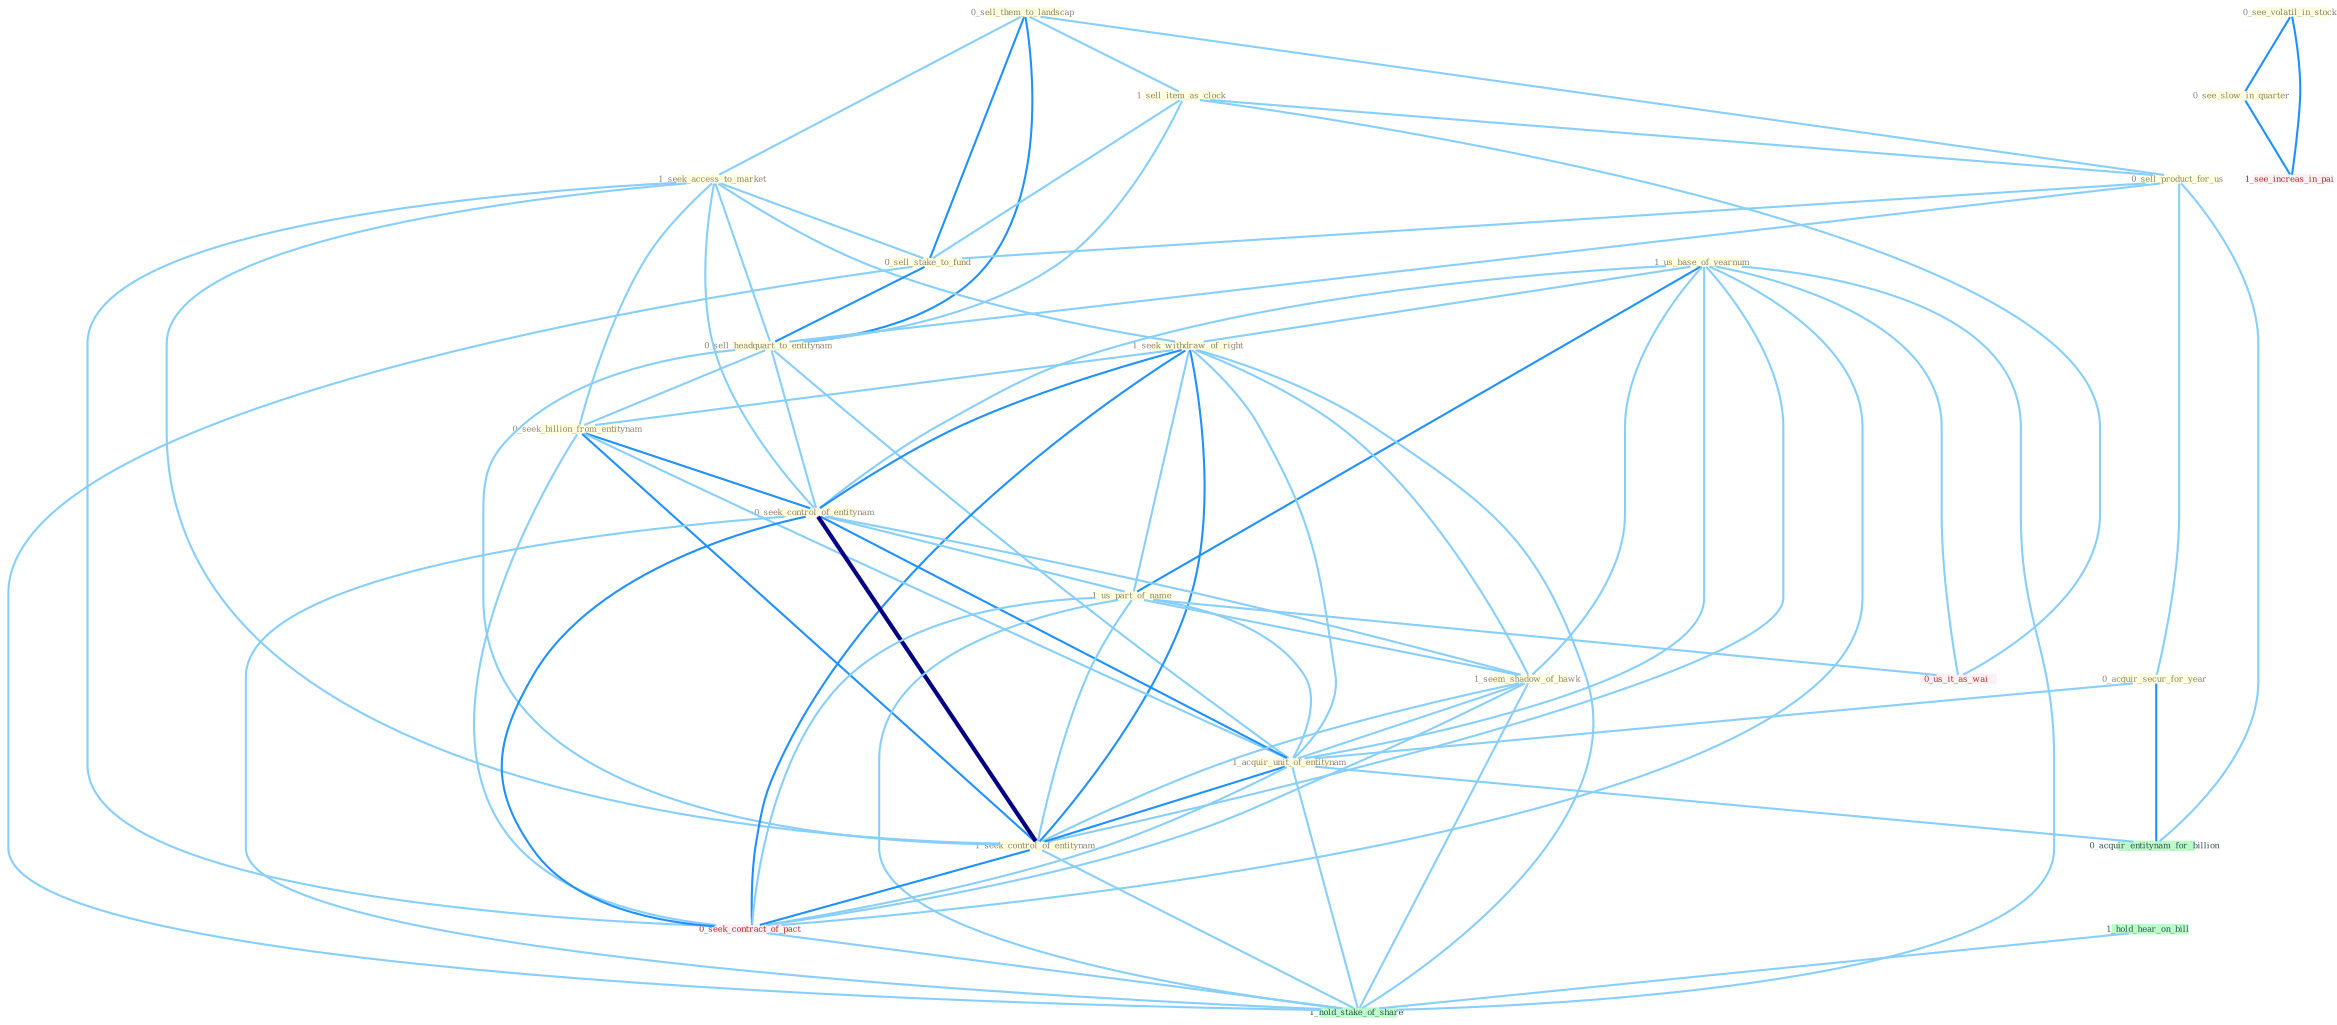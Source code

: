 Graph G{ 
    node
    [shape=polygon,style=filled,width=.5,height=.06,color="#BDFCC9",fixedsize=true,fontsize=4,
    fontcolor="#2f4f4f"];
    {node
    [color="#ffffe0", fontcolor="#8b7d6b"] "0_sell_them_to_landscap " "1_seek_access_to_market " "1_sell_item_as_clock " "0_sell_product_for_us " "0_sell_stake_to_fund " "1_us_base_of_yearnum " "0_sell_headquart_to_entitynam " "1_seek_withdraw_of_right " "0_seek_billion_from_entitynam " "0_seek_control_of_entitynam " "1_us_part_of_name " "0_acquir_secur_for_year " "1_seem_shadow_of_hawk " "0_see_volatil_in_stock " "0_see_slow_in_quarter " "1_acquir_unit_of_entitynam " "1_seek_control_of_entitynam "}
{node [color="#fff0f5", fontcolor="#b22222"] "0_seek_contract_of_pact " "0_us_it_as_wai " "1_see_increas_in_pai "}
edge [color="#B0E2FF"];

	"0_sell_them_to_landscap " -- "1_seek_access_to_market " [w="1", color="#87cefa" ];
	"0_sell_them_to_landscap " -- "1_sell_item_as_clock " [w="1", color="#87cefa" ];
	"0_sell_them_to_landscap " -- "0_sell_product_for_us " [w="1", color="#87cefa" ];
	"0_sell_them_to_landscap " -- "0_sell_stake_to_fund " [w="2", color="#1e90ff" , len=0.8];
	"0_sell_them_to_landscap " -- "0_sell_headquart_to_entitynam " [w="2", color="#1e90ff" , len=0.8];
	"1_seek_access_to_market " -- "0_sell_stake_to_fund " [w="1", color="#87cefa" ];
	"1_seek_access_to_market " -- "0_sell_headquart_to_entitynam " [w="1", color="#87cefa" ];
	"1_seek_access_to_market " -- "1_seek_withdraw_of_right " [w="1", color="#87cefa" ];
	"1_seek_access_to_market " -- "0_seek_billion_from_entitynam " [w="1", color="#87cefa" ];
	"1_seek_access_to_market " -- "0_seek_control_of_entitynam " [w="1", color="#87cefa" ];
	"1_seek_access_to_market " -- "1_seek_control_of_entitynam " [w="1", color="#87cefa" ];
	"1_seek_access_to_market " -- "0_seek_contract_of_pact " [w="1", color="#87cefa" ];
	"1_sell_item_as_clock " -- "0_sell_product_for_us " [w="1", color="#87cefa" ];
	"1_sell_item_as_clock " -- "0_sell_stake_to_fund " [w="1", color="#87cefa" ];
	"1_sell_item_as_clock " -- "0_sell_headquart_to_entitynam " [w="1", color="#87cefa" ];
	"1_sell_item_as_clock " -- "0_us_it_as_wai " [w="1", color="#87cefa" ];
	"0_sell_product_for_us " -- "0_sell_stake_to_fund " [w="1", color="#87cefa" ];
	"0_sell_product_for_us " -- "0_sell_headquart_to_entitynam " [w="1", color="#87cefa" ];
	"0_sell_product_for_us " -- "0_acquir_secur_for_year " [w="1", color="#87cefa" ];
	"0_sell_product_for_us " -- "0_acquir_entitynam_for_billion " [w="1", color="#87cefa" ];
	"0_sell_stake_to_fund " -- "0_sell_headquart_to_entitynam " [w="2", color="#1e90ff" , len=0.8];
	"0_sell_stake_to_fund " -- "1_hold_stake_of_share " [w="1", color="#87cefa" ];
	"1_us_base_of_yearnum " -- "1_seek_withdraw_of_right " [w="1", color="#87cefa" ];
	"1_us_base_of_yearnum " -- "0_seek_control_of_entitynam " [w="1", color="#87cefa" ];
	"1_us_base_of_yearnum " -- "1_us_part_of_name " [w="2", color="#1e90ff" , len=0.8];
	"1_us_base_of_yearnum " -- "1_seem_shadow_of_hawk " [w="1", color="#87cefa" ];
	"1_us_base_of_yearnum " -- "1_acquir_unit_of_entitynam " [w="1", color="#87cefa" ];
	"1_us_base_of_yearnum " -- "1_seek_control_of_entitynam " [w="1", color="#87cefa" ];
	"1_us_base_of_yearnum " -- "0_seek_contract_of_pact " [w="1", color="#87cefa" ];
	"1_us_base_of_yearnum " -- "0_us_it_as_wai " [w="1", color="#87cefa" ];
	"1_us_base_of_yearnum " -- "1_hold_stake_of_share " [w="1", color="#87cefa" ];
	"0_sell_headquart_to_entitynam " -- "0_seek_billion_from_entitynam " [w="1", color="#87cefa" ];
	"0_sell_headquart_to_entitynam " -- "0_seek_control_of_entitynam " [w="1", color="#87cefa" ];
	"0_sell_headquart_to_entitynam " -- "1_acquir_unit_of_entitynam " [w="1", color="#87cefa" ];
	"0_sell_headquart_to_entitynam " -- "1_seek_control_of_entitynam " [w="1", color="#87cefa" ];
	"1_seek_withdraw_of_right " -- "0_seek_billion_from_entitynam " [w="1", color="#87cefa" ];
	"1_seek_withdraw_of_right " -- "0_seek_control_of_entitynam " [w="2", color="#1e90ff" , len=0.8];
	"1_seek_withdraw_of_right " -- "1_us_part_of_name " [w="1", color="#87cefa" ];
	"1_seek_withdraw_of_right " -- "1_seem_shadow_of_hawk " [w="1", color="#87cefa" ];
	"1_seek_withdraw_of_right " -- "1_acquir_unit_of_entitynam " [w="1", color="#87cefa" ];
	"1_seek_withdraw_of_right " -- "1_seek_control_of_entitynam " [w="2", color="#1e90ff" , len=0.8];
	"1_seek_withdraw_of_right " -- "0_seek_contract_of_pact " [w="2", color="#1e90ff" , len=0.8];
	"1_seek_withdraw_of_right " -- "1_hold_stake_of_share " [w="1", color="#87cefa" ];
	"0_seek_billion_from_entitynam " -- "0_seek_control_of_entitynam " [w="2", color="#1e90ff" , len=0.8];
	"0_seek_billion_from_entitynam " -- "1_acquir_unit_of_entitynam " [w="1", color="#87cefa" ];
	"0_seek_billion_from_entitynam " -- "1_seek_control_of_entitynam " [w="2", color="#1e90ff" , len=0.8];
	"0_seek_billion_from_entitynam " -- "0_seek_contract_of_pact " [w="1", color="#87cefa" ];
	"0_seek_control_of_entitynam " -- "1_us_part_of_name " [w="1", color="#87cefa" ];
	"0_seek_control_of_entitynam " -- "1_seem_shadow_of_hawk " [w="1", color="#87cefa" ];
	"0_seek_control_of_entitynam " -- "1_acquir_unit_of_entitynam " [w="2", color="#1e90ff" , len=0.8];
	"0_seek_control_of_entitynam " -- "1_seek_control_of_entitynam " [w="4", style=bold, color="#000080", len=0.4];
	"0_seek_control_of_entitynam " -- "0_seek_contract_of_pact " [w="2", color="#1e90ff" , len=0.8];
	"0_seek_control_of_entitynam " -- "1_hold_stake_of_share " [w="1", color="#87cefa" ];
	"1_us_part_of_name " -- "1_seem_shadow_of_hawk " [w="1", color="#87cefa" ];
	"1_us_part_of_name " -- "1_acquir_unit_of_entitynam " [w="1", color="#87cefa" ];
	"1_us_part_of_name " -- "1_seek_control_of_entitynam " [w="1", color="#87cefa" ];
	"1_us_part_of_name " -- "0_seek_contract_of_pact " [w="1", color="#87cefa" ];
	"1_us_part_of_name " -- "0_us_it_as_wai " [w="1", color="#87cefa" ];
	"1_us_part_of_name " -- "1_hold_stake_of_share " [w="1", color="#87cefa" ];
	"0_acquir_secur_for_year " -- "1_acquir_unit_of_entitynam " [w="1", color="#87cefa" ];
	"0_acquir_secur_for_year " -- "0_acquir_entitynam_for_billion " [w="2", color="#1e90ff" , len=0.8];
	"1_seem_shadow_of_hawk " -- "1_acquir_unit_of_entitynam " [w="1", color="#87cefa" ];
	"1_seem_shadow_of_hawk " -- "1_seek_control_of_entitynam " [w="1", color="#87cefa" ];
	"1_seem_shadow_of_hawk " -- "0_seek_contract_of_pact " [w="1", color="#87cefa" ];
	"1_seem_shadow_of_hawk " -- "1_hold_stake_of_share " [w="1", color="#87cefa" ];
	"0_see_volatil_in_stock " -- "0_see_slow_in_quarter " [w="2", color="#1e90ff" , len=0.8];
	"0_see_volatil_in_stock " -- "1_see_increas_in_pai " [w="2", color="#1e90ff" , len=0.8];
	"0_see_slow_in_quarter " -- "1_see_increas_in_pai " [w="2", color="#1e90ff" , len=0.8];
	"1_acquir_unit_of_entitynam " -- "1_seek_control_of_entitynam " [w="2", color="#1e90ff" , len=0.8];
	"1_acquir_unit_of_entitynam " -- "0_seek_contract_of_pact " [w="1", color="#87cefa" ];
	"1_acquir_unit_of_entitynam " -- "0_acquir_entitynam_for_billion " [w="1", color="#87cefa" ];
	"1_acquir_unit_of_entitynam " -- "1_hold_stake_of_share " [w="1", color="#87cefa" ];
	"1_seek_control_of_entitynam " -- "0_seek_contract_of_pact " [w="2", color="#1e90ff" , len=0.8];
	"1_seek_control_of_entitynam " -- "1_hold_stake_of_share " [w="1", color="#87cefa" ];
	"0_seek_contract_of_pact " -- "1_hold_stake_of_share " [w="1", color="#87cefa" ];
	"1_hold_hear_on_bill " -- "1_hold_stake_of_share " [w="1", color="#87cefa" ];
}